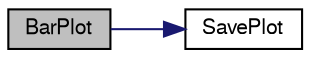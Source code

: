 digraph G
{
  edge [fontname="FreeSans",fontsize="10",labelfontname="FreeSans",labelfontsize="10"];
  node [fontname="FreeSans",fontsize="10",shape=record];
  rankdir=LR;
  Node1 [label="BarPlot",height=0.2,width=0.4,color="black", fillcolor="grey75", style="filled" fontcolor="black"];
  Node1 -> Node2 [color="midnightblue",fontsize="10",style="solid",fontname="FreeSans"];
  Node2 [label="SavePlot",height=0.2,width=0.4,color="black", fillcolor="white", style="filled",URL="$GnuplotInc_8cpp.html#a07bd2e7a5945dc93fe3114d62e8040f7",tooltip="Procedura zapisuje wyrysowany wykres do pliku o podanym rozszerzeniu."];
}
